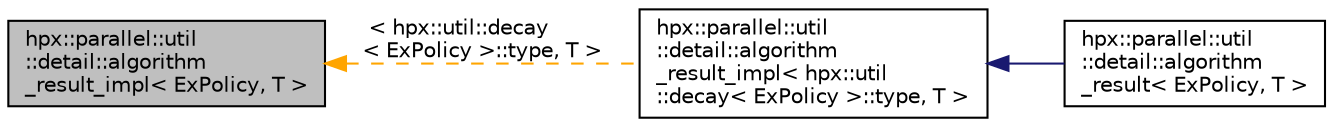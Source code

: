 digraph "hpx::parallel::util::detail::algorithm_result_impl&lt; ExPolicy, T &gt;"
{
  edge [fontname="Helvetica",fontsize="10",labelfontname="Helvetica",labelfontsize="10"];
  node [fontname="Helvetica",fontsize="10",shape=record];
  rankdir="LR";
  Node0 [label="hpx::parallel::util\l::detail::algorithm\l_result_impl\< ExPolicy, T \>",height=0.2,width=0.4,color="black", fillcolor="grey75", style="filled", fontcolor="black"];
  Node0 -> Node1 [dir="back",color="orange",fontsize="10",style="dashed",label=" \< hpx::util::decay\l\< ExPolicy \>::type, T \>" ,fontname="Helvetica"];
  Node1 [label="hpx::parallel::util\l::detail::algorithm\l_result_impl\< hpx::util\l::decay\< ExPolicy \>::type, T \>",height=0.2,width=0.4,color="black", fillcolor="white", style="filled",URL="$d2/d42/structhpx_1_1parallel_1_1util_1_1detail_1_1algorithm__result__impl.html"];
  Node1 -> Node2 [dir="back",color="midnightblue",fontsize="10",style="solid",fontname="Helvetica"];
  Node2 [label="hpx::parallel::util\l::detail::algorithm\l_result\< ExPolicy, T \>",height=0.2,width=0.4,color="black", fillcolor="white", style="filled",URL="$d4/de1/structhpx_1_1parallel_1_1util_1_1detail_1_1algorithm__result.html"];
}
